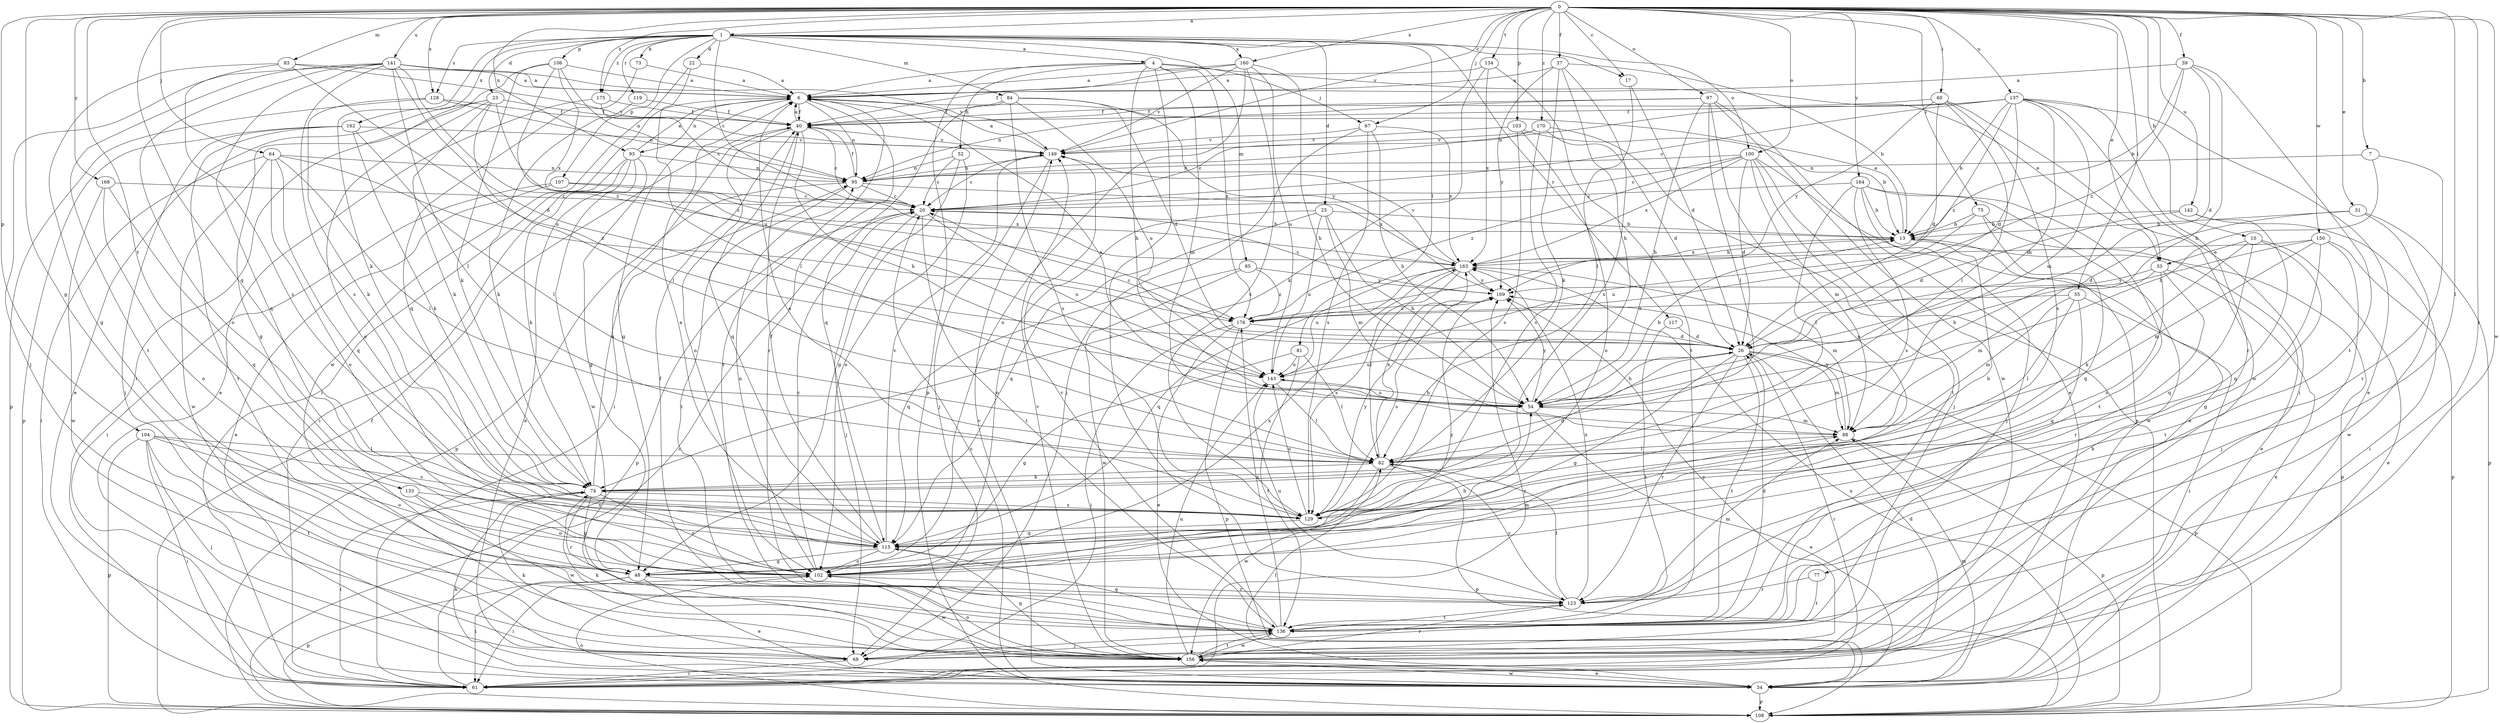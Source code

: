strict digraph  {
0;
1;
4;
6;
7;
10;
13;
17;
20;
22;
23;
25;
26;
31;
33;
34;
37;
39;
40;
48;
52;
54;
55;
60;
61;
64;
67;
68;
73;
74;
75;
77;
81;
82;
83;
84;
85;
88;
93;
95;
97;
100;
102;
103;
104;
106;
107;
108;
115;
117;
119;
123;
128;
129;
133;
134;
136;
137;
141;
142;
143;
149;
150;
156;
160;
162;
163;
164;
168;
169;
170;
175;
176;
0 -> 1  [label=a];
0 -> 7  [label=b];
0 -> 10  [label=b];
0 -> 17  [label=c];
0 -> 31  [label=e];
0 -> 33  [label=e];
0 -> 37  [label=f];
0 -> 39  [label=f];
0 -> 48  [label=g];
0 -> 55  [label=i];
0 -> 60  [label=i];
0 -> 64  [label=j];
0 -> 67  [label=j];
0 -> 75  [label=l];
0 -> 77  [label=l];
0 -> 83  [label=m];
0 -> 93  [label=n];
0 -> 97  [label=o];
0 -> 100  [label=o];
0 -> 103  [label=p];
0 -> 104  [label=p];
0 -> 115  [label=q];
0 -> 128  [label=s];
0 -> 133  [label=t];
0 -> 134  [label=t];
0 -> 136  [label=t];
0 -> 137  [label=u];
0 -> 141  [label=u];
0 -> 142  [label=u];
0 -> 149  [label=v];
0 -> 150  [label=w];
0 -> 156  [label=w];
0 -> 160  [label=x];
0 -> 164  [label=y];
0 -> 168  [label=y];
0 -> 170  [label=z];
0 -> 175  [label=z];
1 -> 4  [label=a];
1 -> 17  [label=c];
1 -> 20  [label=c];
1 -> 22  [label=d];
1 -> 23  [label=d];
1 -> 25  [label=d];
1 -> 73  [label=k];
1 -> 74  [label=k];
1 -> 81  [label=l];
1 -> 84  [label=m];
1 -> 85  [label=m];
1 -> 100  [label=o];
1 -> 106  [label=p];
1 -> 107  [label=p];
1 -> 117  [label=r];
1 -> 119  [label=r];
1 -> 128  [label=s];
1 -> 160  [label=x];
1 -> 162  [label=x];
1 -> 175  [label=z];
4 -> 6  [label=a];
4 -> 33  [label=e];
4 -> 52  [label=h];
4 -> 54  [label=h];
4 -> 67  [label=j];
4 -> 88  [label=m];
4 -> 108  [label=p];
4 -> 123  [label=r];
4 -> 176  [label=z];
6 -> 40  [label=f];
6 -> 48  [label=g];
6 -> 61  [label=i];
6 -> 93  [label=n];
6 -> 95  [label=n];
6 -> 123  [label=r];
6 -> 136  [label=t];
7 -> 54  [label=h];
7 -> 95  [label=n];
7 -> 123  [label=r];
10 -> 33  [label=e];
10 -> 34  [label=e];
10 -> 74  [label=k];
10 -> 115  [label=q];
10 -> 136  [label=t];
13 -> 6  [label=a];
13 -> 108  [label=p];
13 -> 163  [label=x];
17 -> 26  [label=d];
17 -> 82  [label=l];
20 -> 13  [label=b];
20 -> 68  [label=j];
20 -> 108  [label=p];
20 -> 136  [label=t];
20 -> 143  [label=u];
22 -> 6  [label=a];
22 -> 82  [label=l];
22 -> 156  [label=w];
23 -> 34  [label=e];
23 -> 40  [label=f];
23 -> 48  [label=g];
23 -> 74  [label=k];
23 -> 82  [label=l];
23 -> 102  [label=o];
23 -> 176  [label=z];
25 -> 13  [label=b];
25 -> 54  [label=h];
25 -> 88  [label=m];
25 -> 102  [label=o];
25 -> 115  [label=q];
25 -> 143  [label=u];
26 -> 20  [label=c];
26 -> 48  [label=g];
26 -> 54  [label=h];
26 -> 61  [label=i];
26 -> 88  [label=m];
26 -> 108  [label=p];
26 -> 123  [label=r];
26 -> 136  [label=t];
26 -> 143  [label=u];
31 -> 13  [label=b];
31 -> 26  [label=d];
31 -> 108  [label=p];
31 -> 156  [label=w];
33 -> 34  [label=e];
33 -> 88  [label=m];
33 -> 123  [label=r];
33 -> 129  [label=s];
33 -> 169  [label=y];
34 -> 20  [label=c];
34 -> 74  [label=k];
34 -> 82  [label=l];
34 -> 88  [label=m];
34 -> 108  [label=p];
34 -> 149  [label=v];
34 -> 156  [label=w];
37 -> 6  [label=a];
37 -> 13  [label=b];
37 -> 54  [label=h];
37 -> 74  [label=k];
37 -> 129  [label=s];
37 -> 169  [label=y];
39 -> 6  [label=a];
39 -> 13  [label=b];
39 -> 26  [label=d];
39 -> 54  [label=h];
39 -> 136  [label=t];
39 -> 176  [label=z];
40 -> 6  [label=a];
40 -> 20  [label=c];
40 -> 54  [label=h];
40 -> 61  [label=i];
40 -> 102  [label=o];
40 -> 115  [label=q];
40 -> 149  [label=v];
48 -> 34  [label=e];
48 -> 61  [label=i];
48 -> 108  [label=p];
48 -> 156  [label=w];
48 -> 169  [label=y];
52 -> 20  [label=c];
52 -> 48  [label=g];
52 -> 95  [label=n];
52 -> 102  [label=o];
54 -> 6  [label=a];
54 -> 13  [label=b];
54 -> 34  [label=e];
54 -> 88  [label=m];
54 -> 143  [label=u];
54 -> 169  [label=y];
55 -> 61  [label=i];
55 -> 82  [label=l];
55 -> 88  [label=m];
55 -> 115  [label=q];
55 -> 176  [label=z];
60 -> 26  [label=d];
60 -> 40  [label=f];
60 -> 82  [label=l];
60 -> 129  [label=s];
60 -> 156  [label=w];
60 -> 169  [label=y];
61 -> 20  [label=c];
61 -> 26  [label=d];
61 -> 169  [label=y];
64 -> 61  [label=i];
64 -> 82  [label=l];
64 -> 95  [label=n];
64 -> 102  [label=o];
64 -> 115  [label=q];
64 -> 156  [label=w];
64 -> 176  [label=z];
67 -> 54  [label=h];
67 -> 68  [label=j];
67 -> 129  [label=s];
67 -> 149  [label=v];
67 -> 163  [label=x];
68 -> 61  [label=i];
68 -> 74  [label=k];
73 -> 6  [label=a];
73 -> 115  [label=q];
74 -> 26  [label=d];
74 -> 48  [label=g];
74 -> 61  [label=i];
74 -> 95  [label=n];
74 -> 102  [label=o];
74 -> 123  [label=r];
74 -> 129  [label=s];
75 -> 13  [label=b];
75 -> 34  [label=e];
75 -> 115  [label=q];
75 -> 143  [label=u];
77 -> 123  [label=r];
77 -> 136  [label=t];
81 -> 48  [label=g];
81 -> 82  [label=l];
81 -> 136  [label=t];
81 -> 143  [label=u];
82 -> 74  [label=k];
82 -> 108  [label=p];
82 -> 123  [label=r];
82 -> 156  [label=w];
82 -> 163  [label=x];
83 -> 6  [label=a];
83 -> 48  [label=g];
83 -> 129  [label=s];
83 -> 143  [label=u];
83 -> 149  [label=v];
84 -> 26  [label=d];
84 -> 40  [label=f];
84 -> 115  [label=q];
84 -> 129  [label=s];
84 -> 143  [label=u];
84 -> 169  [label=y];
85 -> 115  [label=q];
85 -> 156  [label=w];
85 -> 169  [label=y];
85 -> 176  [label=z];
88 -> 82  [label=l];
88 -> 108  [label=p];
88 -> 169  [label=y];
93 -> 6  [label=a];
93 -> 34  [label=e];
93 -> 48  [label=g];
93 -> 61  [label=i];
93 -> 74  [label=k];
93 -> 95  [label=n];
93 -> 156  [label=w];
95 -> 20  [label=c];
95 -> 40  [label=f];
95 -> 108  [label=p];
95 -> 136  [label=t];
95 -> 163  [label=x];
97 -> 34  [label=e];
97 -> 40  [label=f];
97 -> 54  [label=h];
97 -> 82  [label=l];
97 -> 95  [label=n];
97 -> 102  [label=o];
97 -> 156  [label=w];
100 -> 20  [label=c];
100 -> 26  [label=d];
100 -> 34  [label=e];
100 -> 68  [label=j];
100 -> 88  [label=m];
100 -> 95  [label=n];
100 -> 136  [label=t];
100 -> 163  [label=x];
100 -> 176  [label=z];
102 -> 20  [label=c];
102 -> 54  [label=h];
102 -> 61  [label=i];
102 -> 88  [label=m];
102 -> 95  [label=n];
102 -> 123  [label=r];
102 -> 163  [label=x];
103 -> 13  [label=b];
103 -> 102  [label=o];
103 -> 129  [label=s];
103 -> 149  [label=v];
104 -> 61  [label=i];
104 -> 68  [label=j];
104 -> 82  [label=l];
104 -> 102  [label=o];
104 -> 108  [label=p];
104 -> 129  [label=s];
104 -> 136  [label=t];
106 -> 6  [label=a];
106 -> 61  [label=i];
106 -> 74  [label=k];
106 -> 95  [label=n];
106 -> 143  [label=u];
106 -> 163  [label=x];
107 -> 20  [label=c];
107 -> 34  [label=e];
107 -> 61  [label=i];
107 -> 163  [label=x];
108 -> 40  [label=f];
108 -> 102  [label=o];
108 -> 163  [label=x];
115 -> 6  [label=a];
115 -> 40  [label=f];
115 -> 48  [label=g];
115 -> 102  [label=o];
115 -> 149  [label=v];
117 -> 26  [label=d];
117 -> 136  [label=t];
119 -> 40  [label=f];
119 -> 74  [label=k];
123 -> 82  [label=l];
123 -> 88  [label=m];
123 -> 136  [label=t];
123 -> 143  [label=u];
123 -> 163  [label=x];
128 -> 40  [label=f];
128 -> 74  [label=k];
128 -> 95  [label=n];
128 -> 108  [label=p];
129 -> 6  [label=a];
129 -> 13  [label=b];
129 -> 115  [label=q];
129 -> 143  [label=u];
129 -> 169  [label=y];
133 -> 102  [label=o];
133 -> 129  [label=s];
133 -> 156  [label=w];
134 -> 6  [label=a];
134 -> 74  [label=k];
134 -> 136  [label=t];
134 -> 163  [label=x];
136 -> 26  [label=d];
136 -> 40  [label=f];
136 -> 68  [label=j];
136 -> 115  [label=q];
136 -> 149  [label=v];
136 -> 156  [label=w];
136 -> 176  [label=z];
137 -> 13  [label=b];
137 -> 20  [label=c];
137 -> 26  [label=d];
137 -> 34  [label=e];
137 -> 40  [label=f];
137 -> 54  [label=h];
137 -> 61  [label=i];
137 -> 88  [label=m];
137 -> 95  [label=n];
137 -> 123  [label=r];
137 -> 176  [label=z];
141 -> 6  [label=a];
141 -> 26  [label=d];
141 -> 68  [label=j];
141 -> 82  [label=l];
141 -> 102  [label=o];
141 -> 115  [label=q];
141 -> 129  [label=s];
141 -> 136  [label=t];
141 -> 149  [label=v];
141 -> 176  [label=z];
142 -> 13  [label=b];
142 -> 26  [label=d];
142 -> 61  [label=i];
142 -> 115  [label=q];
143 -> 54  [label=h];
143 -> 82  [label=l];
149 -> 6  [label=a];
149 -> 20  [label=c];
149 -> 68  [label=j];
149 -> 95  [label=n];
150 -> 48  [label=g];
150 -> 54  [label=h];
150 -> 68  [label=j];
150 -> 88  [label=m];
150 -> 108  [label=p];
150 -> 163  [label=x];
156 -> 13  [label=b];
156 -> 34  [label=e];
156 -> 74  [label=k];
156 -> 102  [label=o];
156 -> 115  [label=q];
156 -> 123  [label=r];
156 -> 136  [label=t];
156 -> 143  [label=u];
156 -> 149  [label=v];
156 -> 169  [label=y];
160 -> 6  [label=a];
160 -> 40  [label=f];
160 -> 54  [label=h];
160 -> 102  [label=o];
160 -> 129  [label=s];
160 -> 143  [label=u];
160 -> 149  [label=v];
162 -> 68  [label=j];
162 -> 74  [label=k];
162 -> 82  [label=l];
162 -> 108  [label=p];
162 -> 136  [label=t];
162 -> 149  [label=v];
163 -> 13  [label=b];
163 -> 82  [label=l];
163 -> 88  [label=m];
163 -> 115  [label=q];
163 -> 129  [label=s];
163 -> 143  [label=u];
163 -> 149  [label=v];
163 -> 169  [label=y];
164 -> 13  [label=b];
164 -> 20  [label=c];
164 -> 68  [label=j];
164 -> 82  [label=l];
164 -> 129  [label=s];
164 -> 136  [label=t];
164 -> 156  [label=w];
168 -> 20  [label=c];
168 -> 102  [label=o];
168 -> 115  [label=q];
168 -> 156  [label=w];
169 -> 20  [label=c];
169 -> 129  [label=s];
169 -> 176  [label=z];
170 -> 20  [label=c];
170 -> 26  [label=d];
170 -> 108  [label=p];
170 -> 129  [label=s];
170 -> 149  [label=v];
175 -> 20  [label=c];
175 -> 34  [label=e];
175 -> 40  [label=f];
176 -> 26  [label=d];
176 -> 34  [label=e];
176 -> 61  [label=i];
176 -> 108  [label=p];
}
